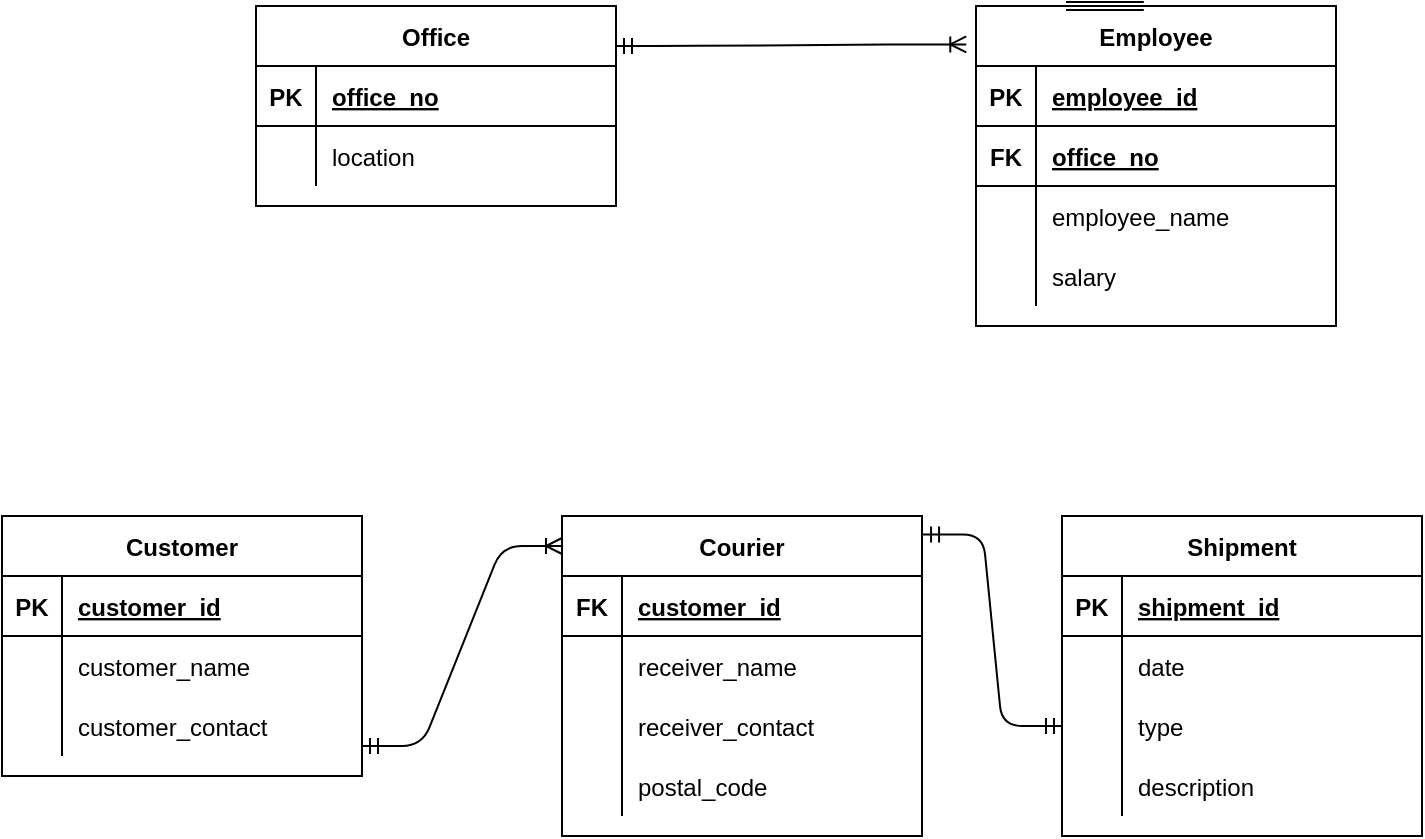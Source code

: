 <mxfile version="14.7.2" type="github">
  <diagram id="Q7vxPywCzoFaC5PdSzRz" name="Page-1">
    <mxGraphModel dx="1561" dy="526" grid="0" gridSize="10" guides="1" tooltips="1" connect="1" arrows="1" fold="1" page="1" pageScale="1" pageWidth="850" pageHeight="1100" math="0" shadow="0">
      <root>
        <mxCell id="0" />
        <mxCell id="1" parent="0" />
        <mxCell id="xqBW0d6epPAYNitM3tZQ-14" value="Shipment" style="shape=table;startSize=30;container=1;collapsible=1;childLayout=tableLayout;fixedRows=1;rowLines=0;fontStyle=1;align=center;resizeLast=1;" parent="1" vertex="1">
          <mxGeometry x="593" y="385" width="180" height="160" as="geometry" />
        </mxCell>
        <mxCell id="xqBW0d6epPAYNitM3tZQ-15" value="" style="shape=partialRectangle;collapsible=0;dropTarget=0;pointerEvents=0;fillColor=none;top=0;left=0;bottom=1;right=0;points=[[0,0.5],[1,0.5]];portConstraint=eastwest;" parent="xqBW0d6epPAYNitM3tZQ-14" vertex="1">
          <mxGeometry y="30" width="180" height="30" as="geometry" />
        </mxCell>
        <mxCell id="xqBW0d6epPAYNitM3tZQ-16" value="PK" style="shape=partialRectangle;connectable=0;fillColor=none;top=0;left=0;bottom=0;right=0;fontStyle=1;overflow=hidden;" parent="xqBW0d6epPAYNitM3tZQ-15" vertex="1">
          <mxGeometry width="30" height="30" as="geometry" />
        </mxCell>
        <mxCell id="xqBW0d6epPAYNitM3tZQ-17" value="shipment_id" style="shape=partialRectangle;connectable=0;fillColor=none;top=0;left=0;bottom=0;right=0;align=left;spacingLeft=6;fontStyle=5;overflow=hidden;" parent="xqBW0d6epPAYNitM3tZQ-15" vertex="1">
          <mxGeometry x="30" width="150" height="30" as="geometry" />
        </mxCell>
        <mxCell id="xqBW0d6epPAYNitM3tZQ-18" value="" style="shape=partialRectangle;collapsible=0;dropTarget=0;pointerEvents=0;fillColor=none;top=0;left=0;bottom=0;right=0;points=[[0,0.5],[1,0.5]];portConstraint=eastwest;" parent="xqBW0d6epPAYNitM3tZQ-14" vertex="1">
          <mxGeometry y="60" width="180" height="30" as="geometry" />
        </mxCell>
        <mxCell id="xqBW0d6epPAYNitM3tZQ-19" value="" style="shape=partialRectangle;connectable=0;fillColor=none;top=0;left=0;bottom=0;right=0;editable=1;overflow=hidden;" parent="xqBW0d6epPAYNitM3tZQ-18" vertex="1">
          <mxGeometry width="30" height="30" as="geometry" />
        </mxCell>
        <mxCell id="xqBW0d6epPAYNitM3tZQ-20" value="date" style="shape=partialRectangle;connectable=0;fillColor=none;top=0;left=0;bottom=0;right=0;align=left;spacingLeft=6;overflow=hidden;" parent="xqBW0d6epPAYNitM3tZQ-18" vertex="1">
          <mxGeometry x="30" width="150" height="30" as="geometry" />
        </mxCell>
        <mxCell id="xqBW0d6epPAYNitM3tZQ-21" value="" style="shape=partialRectangle;collapsible=0;dropTarget=0;pointerEvents=0;fillColor=none;top=0;left=0;bottom=0;right=0;points=[[0,0.5],[1,0.5]];portConstraint=eastwest;" parent="xqBW0d6epPAYNitM3tZQ-14" vertex="1">
          <mxGeometry y="90" width="180" height="30" as="geometry" />
        </mxCell>
        <mxCell id="xqBW0d6epPAYNitM3tZQ-22" value="" style="shape=partialRectangle;connectable=0;fillColor=none;top=0;left=0;bottom=0;right=0;editable=1;overflow=hidden;" parent="xqBW0d6epPAYNitM3tZQ-21" vertex="1">
          <mxGeometry width="30" height="30" as="geometry" />
        </mxCell>
        <mxCell id="xqBW0d6epPAYNitM3tZQ-23" value="type" style="shape=partialRectangle;connectable=0;fillColor=none;top=0;left=0;bottom=0;right=0;align=left;spacingLeft=6;overflow=hidden;" parent="xqBW0d6epPAYNitM3tZQ-21" vertex="1">
          <mxGeometry x="30" width="150" height="30" as="geometry" />
        </mxCell>
        <mxCell id="xqBW0d6epPAYNitM3tZQ-24" value="" style="shape=partialRectangle;collapsible=0;dropTarget=0;pointerEvents=0;fillColor=none;top=0;left=0;bottom=0;right=0;points=[[0,0.5],[1,0.5]];portConstraint=eastwest;" parent="xqBW0d6epPAYNitM3tZQ-14" vertex="1">
          <mxGeometry y="120" width="180" height="30" as="geometry" />
        </mxCell>
        <mxCell id="xqBW0d6epPAYNitM3tZQ-25" value="" style="shape=partialRectangle;connectable=0;fillColor=none;top=0;left=0;bottom=0;right=0;editable=1;overflow=hidden;" parent="xqBW0d6epPAYNitM3tZQ-24" vertex="1">
          <mxGeometry width="30" height="30" as="geometry" />
        </mxCell>
        <mxCell id="xqBW0d6epPAYNitM3tZQ-26" value="description" style="shape=partialRectangle;connectable=0;fillColor=none;top=0;left=0;bottom=0;right=0;align=left;spacingLeft=6;overflow=hidden;" parent="xqBW0d6epPAYNitM3tZQ-24" vertex="1">
          <mxGeometry x="30" width="150" height="30" as="geometry" />
        </mxCell>
        <mxCell id="xqBW0d6epPAYNitM3tZQ-27" value="Customer" style="shape=table;startSize=30;container=1;collapsible=1;childLayout=tableLayout;fixedRows=1;rowLines=0;fontStyle=1;align=center;resizeLast=1;" parent="1" vertex="1">
          <mxGeometry x="63" y="385" width="180" height="130" as="geometry">
            <mxRectangle x="110" y="390" width="90" height="30" as="alternateBounds" />
          </mxGeometry>
        </mxCell>
        <mxCell id="xqBW0d6epPAYNitM3tZQ-28" value="" style="shape=partialRectangle;collapsible=0;dropTarget=0;pointerEvents=0;fillColor=none;top=0;left=0;bottom=1;right=0;points=[[0,0.5],[1,0.5]];portConstraint=eastwest;" parent="xqBW0d6epPAYNitM3tZQ-27" vertex="1">
          <mxGeometry y="30" width="180" height="30" as="geometry" />
        </mxCell>
        <mxCell id="xqBW0d6epPAYNitM3tZQ-29" value="PK" style="shape=partialRectangle;connectable=0;fillColor=none;top=0;left=0;bottom=0;right=0;fontStyle=1;overflow=hidden;" parent="xqBW0d6epPAYNitM3tZQ-28" vertex="1">
          <mxGeometry width="30" height="30" as="geometry" />
        </mxCell>
        <mxCell id="xqBW0d6epPAYNitM3tZQ-30" value="customer_id" style="shape=partialRectangle;connectable=0;fillColor=none;top=0;left=0;bottom=0;right=0;align=left;spacingLeft=6;fontStyle=5;overflow=hidden;" parent="xqBW0d6epPAYNitM3tZQ-28" vertex="1">
          <mxGeometry x="30" width="150" height="30" as="geometry" />
        </mxCell>
        <mxCell id="xqBW0d6epPAYNitM3tZQ-31" value="" style="shape=partialRectangle;collapsible=0;dropTarget=0;pointerEvents=0;fillColor=none;top=0;left=0;bottom=0;right=0;points=[[0,0.5],[1,0.5]];portConstraint=eastwest;" parent="xqBW0d6epPAYNitM3tZQ-27" vertex="1">
          <mxGeometry y="60" width="180" height="30" as="geometry" />
        </mxCell>
        <mxCell id="xqBW0d6epPAYNitM3tZQ-32" value="" style="shape=partialRectangle;connectable=0;fillColor=none;top=0;left=0;bottom=0;right=0;editable=1;overflow=hidden;" parent="xqBW0d6epPAYNitM3tZQ-31" vertex="1">
          <mxGeometry width="30" height="30" as="geometry" />
        </mxCell>
        <mxCell id="xqBW0d6epPAYNitM3tZQ-33" value="customer_name" style="shape=partialRectangle;connectable=0;fillColor=none;top=0;left=0;bottom=0;right=0;align=left;spacingLeft=6;overflow=hidden;" parent="xqBW0d6epPAYNitM3tZQ-31" vertex="1">
          <mxGeometry x="30" width="150" height="30" as="geometry" />
        </mxCell>
        <mxCell id="xqBW0d6epPAYNitM3tZQ-34" value="" style="shape=partialRectangle;collapsible=0;dropTarget=0;pointerEvents=0;fillColor=none;top=0;left=0;bottom=0;right=0;points=[[0,0.5],[1,0.5]];portConstraint=eastwest;" parent="xqBW0d6epPAYNitM3tZQ-27" vertex="1">
          <mxGeometry y="90" width="180" height="30" as="geometry" />
        </mxCell>
        <mxCell id="xqBW0d6epPAYNitM3tZQ-35" value="" style="shape=partialRectangle;connectable=0;fillColor=none;top=0;left=0;bottom=0;right=0;editable=1;overflow=hidden;" parent="xqBW0d6epPAYNitM3tZQ-34" vertex="1">
          <mxGeometry width="30" height="30" as="geometry" />
        </mxCell>
        <mxCell id="xqBW0d6epPAYNitM3tZQ-36" value="customer_contact" style="shape=partialRectangle;connectable=0;fillColor=none;top=0;left=0;bottom=0;right=0;align=left;spacingLeft=6;overflow=hidden;" parent="xqBW0d6epPAYNitM3tZQ-34" vertex="1">
          <mxGeometry x="30" width="150" height="30" as="geometry" />
        </mxCell>
        <mxCell id="xqBW0d6epPAYNitM3tZQ-53" value="Courier" style="shape=table;startSize=30;container=1;collapsible=1;childLayout=tableLayout;fixedRows=1;rowLines=0;fontStyle=1;align=center;resizeLast=1;" parent="1" vertex="1">
          <mxGeometry x="343" y="385" width="180" height="160" as="geometry">
            <mxRectangle x="390" y="390" width="80" height="30" as="alternateBounds" />
          </mxGeometry>
        </mxCell>
        <mxCell id="xqBW0d6epPAYNitM3tZQ-54" value="" style="shape=partialRectangle;collapsible=0;dropTarget=0;pointerEvents=0;fillColor=none;top=0;left=0;bottom=1;right=0;points=[[0,0.5],[1,0.5]];portConstraint=eastwest;" parent="xqBW0d6epPAYNitM3tZQ-53" vertex="1">
          <mxGeometry y="30" width="180" height="30" as="geometry" />
        </mxCell>
        <mxCell id="xqBW0d6epPAYNitM3tZQ-55" value="FK" style="shape=partialRectangle;connectable=0;fillColor=none;top=0;left=0;bottom=0;right=0;fontStyle=1;overflow=hidden;" parent="xqBW0d6epPAYNitM3tZQ-54" vertex="1">
          <mxGeometry width="30" height="30" as="geometry" />
        </mxCell>
        <mxCell id="xqBW0d6epPAYNitM3tZQ-56" value="customer_id" style="shape=partialRectangle;connectable=0;fillColor=none;top=0;left=0;bottom=0;right=0;align=left;spacingLeft=6;fontStyle=5;overflow=hidden;" parent="xqBW0d6epPAYNitM3tZQ-54" vertex="1">
          <mxGeometry x="30" width="150" height="30" as="geometry" />
        </mxCell>
        <mxCell id="xqBW0d6epPAYNitM3tZQ-57" value="" style="shape=partialRectangle;collapsible=0;dropTarget=0;pointerEvents=0;fillColor=none;top=0;left=0;bottom=0;right=0;points=[[0,0.5],[1,0.5]];portConstraint=eastwest;" parent="xqBW0d6epPAYNitM3tZQ-53" vertex="1">
          <mxGeometry y="60" width="180" height="30" as="geometry" />
        </mxCell>
        <mxCell id="xqBW0d6epPAYNitM3tZQ-58" value="" style="shape=partialRectangle;connectable=0;fillColor=none;top=0;left=0;bottom=0;right=0;editable=1;overflow=hidden;" parent="xqBW0d6epPAYNitM3tZQ-57" vertex="1">
          <mxGeometry width="30" height="30" as="geometry" />
        </mxCell>
        <mxCell id="xqBW0d6epPAYNitM3tZQ-59" value="receiver_name" style="shape=partialRectangle;connectable=0;fillColor=none;top=0;left=0;bottom=0;right=0;align=left;spacingLeft=6;overflow=hidden;" parent="xqBW0d6epPAYNitM3tZQ-57" vertex="1">
          <mxGeometry x="30" width="150" height="30" as="geometry" />
        </mxCell>
        <mxCell id="xqBW0d6epPAYNitM3tZQ-60" value="" style="shape=partialRectangle;collapsible=0;dropTarget=0;pointerEvents=0;fillColor=none;top=0;left=0;bottom=0;right=0;points=[[0,0.5],[1,0.5]];portConstraint=eastwest;" parent="xqBW0d6epPAYNitM3tZQ-53" vertex="1">
          <mxGeometry y="90" width="180" height="30" as="geometry" />
        </mxCell>
        <mxCell id="xqBW0d6epPAYNitM3tZQ-61" value="" style="shape=partialRectangle;connectable=0;fillColor=none;top=0;left=0;bottom=0;right=0;editable=1;overflow=hidden;" parent="xqBW0d6epPAYNitM3tZQ-60" vertex="1">
          <mxGeometry width="30" height="30" as="geometry" />
        </mxCell>
        <mxCell id="xqBW0d6epPAYNitM3tZQ-62" value="" style="shape=partialRectangle;connectable=0;fillColor=none;top=0;left=0;bottom=0;right=0;align=left;spacingLeft=6;overflow=hidden;" parent="xqBW0d6epPAYNitM3tZQ-60" vertex="1">
          <mxGeometry x="30" width="150" height="30" as="geometry" />
        </mxCell>
        <mxCell id="xqBW0d6epPAYNitM3tZQ-63" value="" style="shape=partialRectangle;collapsible=0;dropTarget=0;pointerEvents=0;fillColor=none;top=0;left=0;bottom=0;right=0;points=[[0,0.5],[1,0.5]];portConstraint=eastwest;" parent="xqBW0d6epPAYNitM3tZQ-53" vertex="1">
          <mxGeometry y="120" width="180" height="30" as="geometry" />
        </mxCell>
        <mxCell id="xqBW0d6epPAYNitM3tZQ-64" value="" style="shape=partialRectangle;connectable=0;fillColor=none;top=0;left=0;bottom=0;right=0;editable=1;overflow=hidden;" parent="xqBW0d6epPAYNitM3tZQ-63" vertex="1">
          <mxGeometry width="30" height="30" as="geometry" />
        </mxCell>
        <mxCell id="xqBW0d6epPAYNitM3tZQ-65" value="postal_code" style="shape=partialRectangle;connectable=0;fillColor=none;top=0;left=0;bottom=0;right=0;align=left;spacingLeft=6;overflow=hidden;" parent="xqBW0d6epPAYNitM3tZQ-63" vertex="1">
          <mxGeometry x="30" width="150" height="30" as="geometry" />
        </mxCell>
        <mxCell id="GX2XTXav4ddNL2tTqV6g-1" value="receiver_contact" style="shape=partialRectangle;connectable=0;fillColor=none;top=0;left=0;bottom=0;right=0;align=left;spacingLeft=6;overflow=hidden;" vertex="1" parent="1">
          <mxGeometry x="373" y="475" width="150" height="30" as="geometry" />
        </mxCell>
        <mxCell id="GX2XTXav4ddNL2tTqV6g-10" value="" style="edgeStyle=entityRelationEdgeStyle;fontSize=12;html=1;endArrow=ERoneToMany;startArrow=ERmandOne;" edge="1" parent="1">
          <mxGeometry width="100" height="100" relative="1" as="geometry">
            <mxPoint x="243" y="500" as="sourcePoint" />
            <mxPoint x="343" y="400" as="targetPoint" />
          </mxGeometry>
        </mxCell>
        <mxCell id="GX2XTXav4ddNL2tTqV6g-11" value="" style="edgeStyle=entityRelationEdgeStyle;fontSize=12;html=1;endArrow=ERmandOne;startArrow=ERmandOne;exitX=1.003;exitY=0.058;exitDx=0;exitDy=0;exitPerimeter=0;" edge="1" parent="1" source="xqBW0d6epPAYNitM3tZQ-53">
          <mxGeometry width="100" height="100" relative="1" as="geometry">
            <mxPoint x="533" y="405" as="sourcePoint" />
            <mxPoint x="593" y="490" as="targetPoint" />
          </mxGeometry>
        </mxCell>
        <mxCell id="GX2XTXav4ddNL2tTqV6g-14" value="" style="group" vertex="1" connectable="0" parent="1">
          <mxGeometry x="190" y="130" width="540" height="160" as="geometry" />
        </mxCell>
        <mxCell id="xqBW0d6epPAYNitM3tZQ-1" value="Office" style="shape=table;startSize=30;container=1;collapsible=1;childLayout=tableLayout;fixedRows=1;rowLines=0;fontStyle=1;align=center;resizeLast=1;" parent="GX2XTXav4ddNL2tTqV6g-14" vertex="1">
          <mxGeometry width="180" height="100" as="geometry">
            <mxRectangle x="270" y="130" width="60" height="30" as="alternateBounds" />
          </mxGeometry>
        </mxCell>
        <mxCell id="xqBW0d6epPAYNitM3tZQ-2" value="" style="shape=partialRectangle;collapsible=0;dropTarget=0;pointerEvents=0;fillColor=none;top=0;left=0;bottom=1;right=0;points=[[0,0.5],[1,0.5]];portConstraint=eastwest;" parent="xqBW0d6epPAYNitM3tZQ-1" vertex="1">
          <mxGeometry y="30" width="180" height="30" as="geometry" />
        </mxCell>
        <mxCell id="xqBW0d6epPAYNitM3tZQ-3" value="PK" style="shape=partialRectangle;connectable=0;fillColor=none;top=0;left=0;bottom=0;right=0;fontStyle=1;overflow=hidden;" parent="xqBW0d6epPAYNitM3tZQ-2" vertex="1">
          <mxGeometry width="30" height="30" as="geometry" />
        </mxCell>
        <mxCell id="xqBW0d6epPAYNitM3tZQ-4" value="office_no" style="shape=partialRectangle;connectable=0;fillColor=none;top=0;left=0;bottom=0;right=0;align=left;spacingLeft=6;fontStyle=5;overflow=hidden;" parent="xqBW0d6epPAYNitM3tZQ-2" vertex="1">
          <mxGeometry x="30" width="150" height="30" as="geometry" />
        </mxCell>
        <mxCell id="xqBW0d6epPAYNitM3tZQ-5" value="" style="shape=partialRectangle;collapsible=0;dropTarget=0;pointerEvents=0;fillColor=none;top=0;left=0;bottom=0;right=0;points=[[0,0.5],[1,0.5]];portConstraint=eastwest;" parent="xqBW0d6epPAYNitM3tZQ-1" vertex="1">
          <mxGeometry y="60" width="180" height="30" as="geometry" />
        </mxCell>
        <mxCell id="xqBW0d6epPAYNitM3tZQ-6" value="" style="shape=partialRectangle;connectable=0;fillColor=none;top=0;left=0;bottom=0;right=0;editable=1;overflow=hidden;" parent="xqBW0d6epPAYNitM3tZQ-5" vertex="1">
          <mxGeometry width="30" height="30" as="geometry" />
        </mxCell>
        <mxCell id="xqBW0d6epPAYNitM3tZQ-7" value="location" style="shape=partialRectangle;connectable=0;fillColor=none;top=0;left=0;bottom=0;right=0;align=left;spacingLeft=6;overflow=hidden;" parent="xqBW0d6epPAYNitM3tZQ-5" vertex="1">
          <mxGeometry x="30" width="150" height="30" as="geometry" />
        </mxCell>
        <mxCell id="xqBW0d6epPAYNitM3tZQ-89" value="Employee" style="shape=table;startSize=30;container=1;collapsible=1;childLayout=tableLayout;fixedRows=1;rowLines=0;fontStyle=1;align=center;resizeLast=1;" parent="GX2XTXav4ddNL2tTqV6g-14" vertex="1">
          <mxGeometry x="360" width="180" height="160" as="geometry" />
        </mxCell>
        <mxCell id="xqBW0d6epPAYNitM3tZQ-90" value="" style="shape=partialRectangle;collapsible=0;dropTarget=0;pointerEvents=0;fillColor=none;top=0;left=0;bottom=1;right=0;points=[[0,0.5],[1,0.5]];portConstraint=eastwest;" parent="xqBW0d6epPAYNitM3tZQ-89" vertex="1">
          <mxGeometry y="30" width="180" height="30" as="geometry" />
        </mxCell>
        <mxCell id="xqBW0d6epPAYNitM3tZQ-91" value="PK" style="shape=partialRectangle;connectable=0;fillColor=none;top=0;left=0;bottom=0;right=0;fontStyle=1;overflow=hidden;" parent="xqBW0d6epPAYNitM3tZQ-90" vertex="1">
          <mxGeometry width="30" height="30" as="geometry" />
        </mxCell>
        <mxCell id="xqBW0d6epPAYNitM3tZQ-92" value="employee_id" style="shape=partialRectangle;connectable=0;fillColor=none;top=0;left=0;bottom=0;right=0;align=left;spacingLeft=6;fontStyle=5;overflow=hidden;" parent="xqBW0d6epPAYNitM3tZQ-90" vertex="1">
          <mxGeometry x="30" width="150" height="30" as="geometry" />
        </mxCell>
        <mxCell id="xqBW0d6epPAYNitM3tZQ-102" style="shape=partialRectangle;collapsible=0;dropTarget=0;pointerEvents=0;fillColor=none;top=0;left=0;bottom=1;right=0;points=[[0,0.5],[1,0.5]];portConstraint=eastwest;" parent="xqBW0d6epPAYNitM3tZQ-89" vertex="1">
          <mxGeometry y="60" width="180" height="30" as="geometry" />
        </mxCell>
        <mxCell id="xqBW0d6epPAYNitM3tZQ-103" value="FK" style="shape=partialRectangle;connectable=0;fillColor=none;top=0;left=0;bottom=0;right=0;fontStyle=1;overflow=hidden;" parent="xqBW0d6epPAYNitM3tZQ-102" vertex="1">
          <mxGeometry width="30" height="30" as="geometry" />
        </mxCell>
        <mxCell id="xqBW0d6epPAYNitM3tZQ-104" value="office_no" style="shape=partialRectangle;connectable=0;fillColor=none;top=0;left=0;bottom=0;right=0;align=left;spacingLeft=6;fontStyle=5;overflow=hidden;" parent="xqBW0d6epPAYNitM3tZQ-102" vertex="1">
          <mxGeometry x="30" width="150" height="30" as="geometry" />
        </mxCell>
        <mxCell id="xqBW0d6epPAYNitM3tZQ-93" value="" style="shape=partialRectangle;collapsible=0;dropTarget=0;pointerEvents=0;fillColor=none;top=0;left=0;bottom=0;right=0;points=[[0,0.5],[1,0.5]];portConstraint=eastwest;" parent="xqBW0d6epPAYNitM3tZQ-89" vertex="1">
          <mxGeometry y="90" width="180" height="30" as="geometry" />
        </mxCell>
        <mxCell id="xqBW0d6epPAYNitM3tZQ-94" value="" style="shape=partialRectangle;connectable=0;fillColor=none;top=0;left=0;bottom=0;right=0;editable=1;overflow=hidden;" parent="xqBW0d6epPAYNitM3tZQ-93" vertex="1">
          <mxGeometry width="30" height="30" as="geometry" />
        </mxCell>
        <mxCell id="xqBW0d6epPAYNitM3tZQ-95" value="employee_name" style="shape=partialRectangle;connectable=0;fillColor=none;top=0;left=0;bottom=0;right=0;align=left;spacingLeft=6;overflow=hidden;" parent="xqBW0d6epPAYNitM3tZQ-93" vertex="1">
          <mxGeometry x="30" width="150" height="30" as="geometry" />
        </mxCell>
        <mxCell id="xqBW0d6epPAYNitM3tZQ-96" value="" style="shape=partialRectangle;collapsible=0;dropTarget=0;pointerEvents=0;fillColor=none;top=0;left=0;bottom=0;right=0;points=[[0,0.5],[1,0.5]];portConstraint=eastwest;" parent="xqBW0d6epPAYNitM3tZQ-89" vertex="1">
          <mxGeometry y="120" width="180" height="30" as="geometry" />
        </mxCell>
        <mxCell id="xqBW0d6epPAYNitM3tZQ-97" value="" style="shape=partialRectangle;connectable=0;fillColor=none;top=0;left=0;bottom=0;right=0;editable=1;overflow=hidden;" parent="xqBW0d6epPAYNitM3tZQ-96" vertex="1">
          <mxGeometry width="30" height="30" as="geometry" />
        </mxCell>
        <mxCell id="xqBW0d6epPAYNitM3tZQ-98" value="salary" style="shape=partialRectangle;connectable=0;fillColor=none;top=0;left=0;bottom=0;right=0;align=left;spacingLeft=6;overflow=hidden;" parent="xqBW0d6epPAYNitM3tZQ-96" vertex="1">
          <mxGeometry x="30" width="150" height="30" as="geometry" />
        </mxCell>
        <mxCell id="GX2XTXav4ddNL2tTqV6g-5" style="edgeStyle=orthogonalEdgeStyle;shape=link;rounded=0;orthogonalLoop=1;jettySize=auto;html=1;exitX=0.25;exitY=0;exitDx=0;exitDy=0;entryX=0.466;entryY=0.001;entryDx=0;entryDy=0;entryPerimeter=0;" edge="1" parent="GX2XTXav4ddNL2tTqV6g-14" source="xqBW0d6epPAYNitM3tZQ-89" target="xqBW0d6epPAYNitM3tZQ-89">
          <mxGeometry relative="1" as="geometry" />
        </mxCell>
        <mxCell id="GX2XTXav4ddNL2tTqV6g-6" value="" style="edgeStyle=entityRelationEdgeStyle;fontSize=12;html=1;endArrow=ERoneToMany;startArrow=ERmandOne;entryX=-0.027;entryY=0.12;entryDx=0;entryDy=0;entryPerimeter=0;" edge="1" parent="GX2XTXav4ddNL2tTqV6g-14" target="xqBW0d6epPAYNitM3tZQ-89">
          <mxGeometry width="100" height="100" relative="1" as="geometry">
            <mxPoint x="180" y="20" as="sourcePoint" />
            <mxPoint x="280" y="-80" as="targetPoint" />
          </mxGeometry>
        </mxCell>
      </root>
    </mxGraphModel>
  </diagram>
</mxfile>
